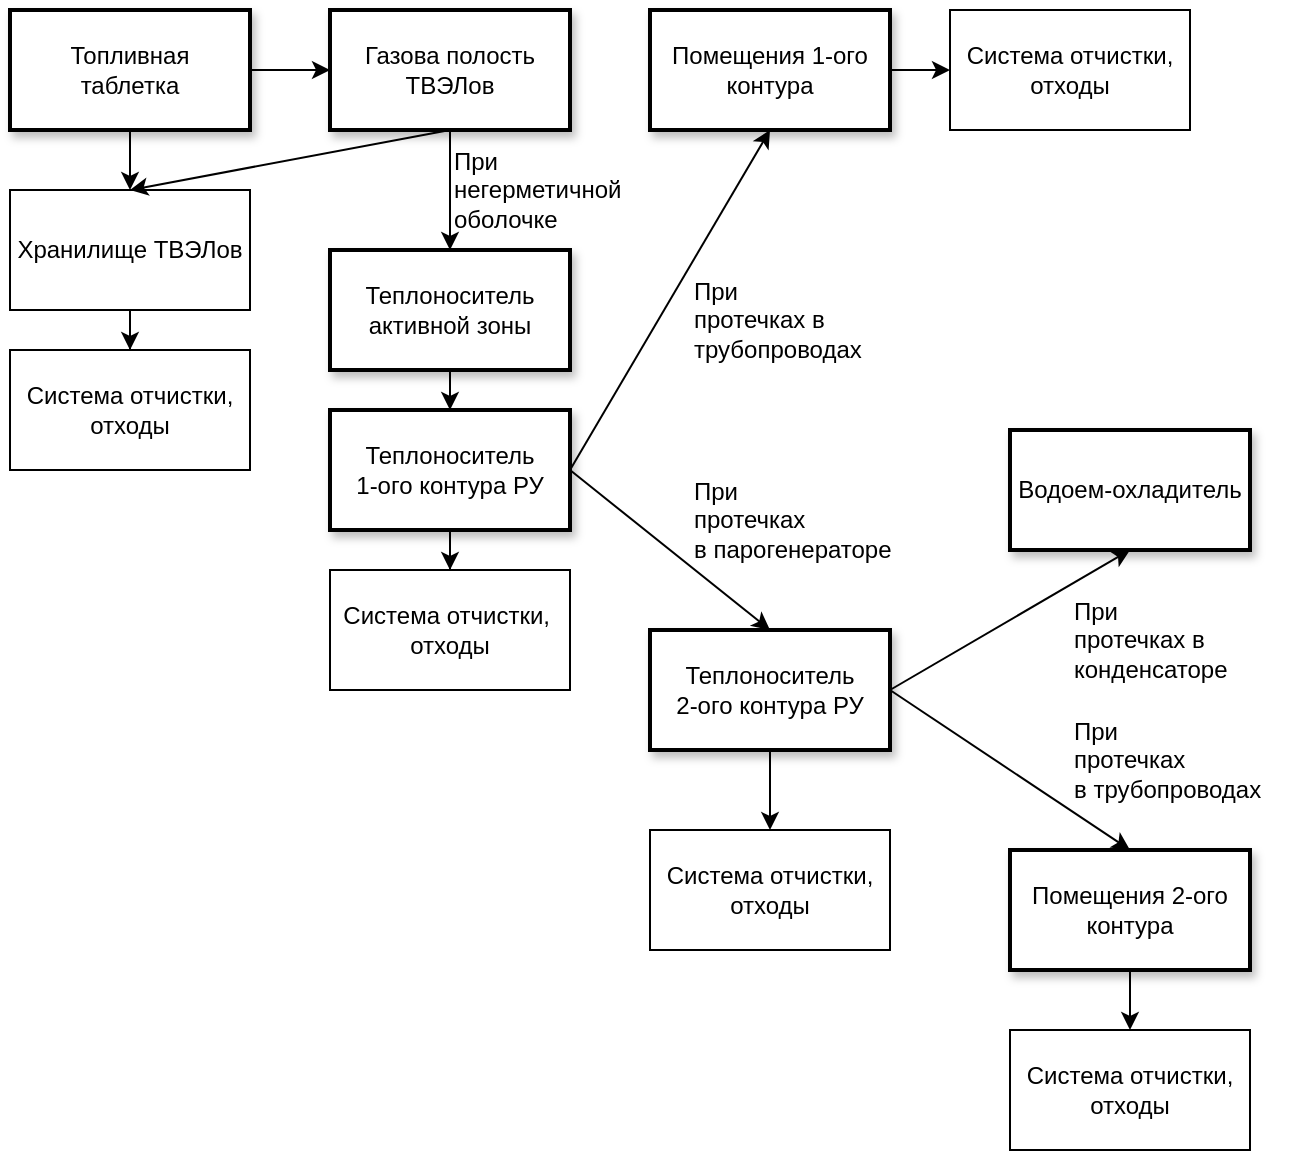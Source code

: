 <mxfile version="12.1.0" type="device" pages="1"><diagram id="dphPcDdeDGlnoH0JctVU" name="Page-1"><mxGraphModel dx="1092" dy="745" grid="1" gridSize="10" guides="1" tooltips="1" connect="1" arrows="1" fold="1" page="1" pageScale="1" pageWidth="827" pageHeight="1169" math="0" shadow="0"><root><mxCell id="0"/><mxCell id="1" parent="0"/><mxCell id="lMNTCsxSI8oTjgR_3kQ4-2" value="" style="edgeStyle=orthogonalEdgeStyle;rounded=0;orthogonalLoop=1;jettySize=auto;html=1;" parent="1" source="Ruhdn-J0lngnXzC8ofze-1" target="lMNTCsxSI8oTjgR_3kQ4-1" edge="1"><mxGeometry relative="1" as="geometry"/></mxCell><mxCell id="lMNTCsxSI8oTjgR_3kQ4-8" value="" style="edgeStyle=orthogonalEdgeStyle;rounded=0;orthogonalLoop=1;jettySize=auto;html=1;" parent="1" source="Ruhdn-J0lngnXzC8ofze-1" target="lMNTCsxSI8oTjgR_3kQ4-7" edge="1"><mxGeometry relative="1" as="geometry"/></mxCell><mxCell id="Ruhdn-J0lngnXzC8ofze-1" value="Топливная &lt;br&gt;таблетка" style="rounded=0;whiteSpace=wrap;html=1;glass=0;strokeWidth=2;shadow=1;" parent="1" vertex="1"><mxGeometry x="100" y="40" width="120" height="60" as="geometry"/></mxCell><mxCell id="lMNTCsxSI8oTjgR_3kQ4-11" value="" style="edgeStyle=orthogonalEdgeStyle;rounded=0;orthogonalLoop=1;jettySize=auto;html=1;" parent="1" source="lMNTCsxSI8oTjgR_3kQ4-7" target="lMNTCsxSI8oTjgR_3kQ4-10" edge="1"><mxGeometry relative="1" as="geometry"/></mxCell><mxCell id="lMNTCsxSI8oTjgR_3kQ4-7" value="Газова полость&lt;br&gt;ТВЭЛов" style="rounded=0;whiteSpace=wrap;html=1;strokeWidth=2;shadow=1;" parent="1" vertex="1"><mxGeometry x="260" y="40" width="120" height="60" as="geometry"/></mxCell><mxCell id="lMNTCsxSI8oTjgR_3kQ4-15" value="" style="edgeStyle=orthogonalEdgeStyle;rounded=0;orthogonalLoop=1;jettySize=auto;html=1;" parent="1" source="lMNTCsxSI8oTjgR_3kQ4-10" target="lMNTCsxSI8oTjgR_3kQ4-14" edge="1"><mxGeometry relative="1" as="geometry"/></mxCell><mxCell id="lMNTCsxSI8oTjgR_3kQ4-10" value="Теплоноситель активной зоны" style="rounded=0;whiteSpace=wrap;html=1;strokeWidth=2;shadow=1;" parent="1" vertex="1"><mxGeometry x="260" y="160" width="120" height="60" as="geometry"/></mxCell><mxCell id="lMNTCsxSI8oTjgR_3kQ4-18" value="" style="edgeStyle=orthogonalEdgeStyle;rounded=0;orthogonalLoop=1;jettySize=auto;html=1;" parent="1" source="lMNTCsxSI8oTjgR_3kQ4-14" target="lMNTCsxSI8oTjgR_3kQ4-17" edge="1"><mxGeometry relative="1" as="geometry"/></mxCell><mxCell id="lMNTCsxSI8oTjgR_3kQ4-14" value="Теплоноситель &lt;br&gt;1-ого контура РУ" style="rounded=0;whiteSpace=wrap;html=1;strokeWidth=2;shadow=1;" parent="1" vertex="1"><mxGeometry x="260" y="240" width="120" height="60" as="geometry"/></mxCell><mxCell id="lMNTCsxSI8oTjgR_3kQ4-17" value="Система отчистки,&amp;nbsp;&lt;br&gt;отходы" style="rounded=0;whiteSpace=wrap;html=1;" parent="1" vertex="1"><mxGeometry x="260" y="320" width="120" height="60" as="geometry"/></mxCell><mxCell id="lMNTCsxSI8oTjgR_3kQ4-4" value="" style="edgeStyle=orthogonalEdgeStyle;rounded=0;orthogonalLoop=1;jettySize=auto;html=1;" parent="1" source="lMNTCsxSI8oTjgR_3kQ4-1" target="lMNTCsxSI8oTjgR_3kQ4-3" edge="1"><mxGeometry relative="1" as="geometry"/></mxCell><mxCell id="lMNTCsxSI8oTjgR_3kQ4-1" value="Хранилище ТВЭЛов" style="rounded=0;whiteSpace=wrap;html=1;" parent="1" vertex="1"><mxGeometry x="100" y="130" width="120" height="60" as="geometry"/></mxCell><mxCell id="lMNTCsxSI8oTjgR_3kQ4-3" value="Система отчистки, отходы" style="rounded=0;whiteSpace=wrap;html=1;" parent="1" vertex="1"><mxGeometry x="100" y="210" width="120" height="60" as="geometry"/></mxCell><mxCell id="lMNTCsxSI8oTjgR_3kQ4-9" value="" style="endArrow=classic;html=1;entryX=0.5;entryY=0;entryDx=0;entryDy=0;exitX=0.5;exitY=1;exitDx=0;exitDy=0;" parent="1" source="lMNTCsxSI8oTjgR_3kQ4-7" target="lMNTCsxSI8oTjgR_3kQ4-1" edge="1"><mxGeometry width="50" height="50" relative="1" as="geometry"><mxPoint x="100" y="420" as="sourcePoint"/><mxPoint x="150" y="370" as="targetPoint"/></mxGeometry></mxCell><mxCell id="lMNTCsxSI8oTjgR_3kQ4-16" value="При &lt;br&gt;негерметичной &lt;br&gt;оболочке" style="text;html=1;resizable=0;autosize=1;align=left;verticalAlign=middle;points=[];fillColor=none;strokeColor=none;rounded=0;" parent="1" vertex="1"><mxGeometry x="320" y="105" width="100" height="50" as="geometry"/></mxCell><mxCell id="lMNTCsxSI8oTjgR_3kQ4-28" value="" style="edgeStyle=orthogonalEdgeStyle;rounded=0;orthogonalLoop=1;jettySize=auto;html=1;" parent="1" source="lMNTCsxSI8oTjgR_3kQ4-19" target="lMNTCsxSI8oTjgR_3kQ4-27" edge="1"><mxGeometry relative="1" as="geometry"/></mxCell><mxCell id="lMNTCsxSI8oTjgR_3kQ4-19" value="Помещения 1-ого контура" style="rounded=0;whiteSpace=wrap;html=1;strokeWidth=2;shadow=1;" parent="1" vertex="1"><mxGeometry x="420" y="40" width="120" height="60" as="geometry"/></mxCell><mxCell id="lMNTCsxSI8oTjgR_3kQ4-27" value="Система отчистки,&lt;br&gt;отходы" style="rounded=0;whiteSpace=wrap;html=1;" parent="1" vertex="1"><mxGeometry x="570" y="40" width="120" height="60" as="geometry"/></mxCell><mxCell id="lMNTCsxSI8oTjgR_3kQ4-20" value="" style="endArrow=classic;html=1;entryX=0.5;entryY=1;entryDx=0;entryDy=0;" parent="1" target="lMNTCsxSI8oTjgR_3kQ4-19" edge="1"><mxGeometry width="50" height="50" relative="1" as="geometry"><mxPoint x="380" y="270" as="sourcePoint"/><mxPoint x="430" y="220" as="targetPoint"/></mxGeometry></mxCell><mxCell id="lMNTCsxSI8oTjgR_3kQ4-21" value="При &lt;br&gt;протечках в &lt;br&gt;трубопроводах" style="text;html=1;resizable=0;autosize=1;align=left;verticalAlign=middle;points=[];fillColor=none;strokeColor=none;rounded=0;" parent="1" vertex="1"><mxGeometry x="440" y="170" width="100" height="50" as="geometry"/></mxCell><mxCell id="lMNTCsxSI8oTjgR_3kQ4-23" value="" style="endArrow=classic;html=1;entryX=0.5;entryY=0;entryDx=0;entryDy=0;exitX=1;exitY=0.5;exitDx=0;exitDy=0;" parent="1" source="lMNTCsxSI8oTjgR_3kQ4-14" target="lMNTCsxSI8oTjgR_3kQ4-25" edge="1"><mxGeometry width="50" height="50" relative="1" as="geometry"><mxPoint x="390" y="280" as="sourcePoint"/><mxPoint x="490" y="110" as="targetPoint"/></mxGeometry></mxCell><mxCell id="lMNTCsxSI8oTjgR_3kQ4-30" value="" style="edgeStyle=orthogonalEdgeStyle;rounded=0;orthogonalLoop=1;jettySize=auto;html=1;" parent="1" source="lMNTCsxSI8oTjgR_3kQ4-25" target="lMNTCsxSI8oTjgR_3kQ4-29" edge="1"><mxGeometry relative="1" as="geometry"/></mxCell><mxCell id="lMNTCsxSI8oTjgR_3kQ4-25" value="Теплоноситель&lt;br&gt;2-ого контура РУ" style="rounded=0;whiteSpace=wrap;html=1;strokeWidth=2;shadow=1;" parent="1" vertex="1"><mxGeometry x="420" y="350" width="120" height="60" as="geometry"/></mxCell><mxCell id="lMNTCsxSI8oTjgR_3kQ4-29" value="Система отчистки,&lt;br&gt;отходы" style="rounded=0;whiteSpace=wrap;html=1;" parent="1" vertex="1"><mxGeometry x="420" y="450" width="120" height="60" as="geometry"/></mxCell><mxCell id="lMNTCsxSI8oTjgR_3kQ4-26" value="При&lt;br&gt;протечках&lt;br&gt;в парогенераторе" style="text;html=1;resizable=0;autosize=1;align=left;verticalAlign=middle;points=[];fillColor=none;strokeColor=none;rounded=0;" parent="1" vertex="1"><mxGeometry x="440" y="270" width="120" height="50" as="geometry"/></mxCell><mxCell id="lMNTCsxSI8oTjgR_3kQ4-31" value="Водоем-охладитель" style="rounded=0;whiteSpace=wrap;html=1;strokeWidth=2;shadow=1;" parent="1" vertex="1"><mxGeometry x="600" y="250" width="120" height="60" as="geometry"/></mxCell><mxCell id="lMNTCsxSI8oTjgR_3kQ4-32" value="" style="endArrow=classic;html=1;exitX=1;exitY=0.5;exitDx=0;exitDy=0;entryX=0.5;entryY=1;entryDx=0;entryDy=0;" parent="1" source="lMNTCsxSI8oTjgR_3kQ4-25" target="lMNTCsxSI8oTjgR_3kQ4-31" edge="1"><mxGeometry width="50" height="50" relative="1" as="geometry"><mxPoint x="100" y="580" as="sourcePoint"/><mxPoint x="150" y="530" as="targetPoint"/></mxGeometry></mxCell><mxCell id="lMNTCsxSI8oTjgR_3kQ4-33" value="При &lt;br&gt;протечках в &lt;br&gt;конденсаторе" style="text;html=1;resizable=0;autosize=1;align=left;verticalAlign=middle;points=[];fillColor=none;strokeColor=none;rounded=0;" parent="1" vertex="1"><mxGeometry x="630" y="330" width="90" height="50" as="geometry"/></mxCell><mxCell id="lMNTCsxSI8oTjgR_3kQ4-42" value="" style="edgeStyle=orthogonalEdgeStyle;rounded=0;orthogonalLoop=1;jettySize=auto;html=1;" parent="1" source="lMNTCsxSI8oTjgR_3kQ4-36" target="lMNTCsxSI8oTjgR_3kQ4-41" edge="1"><mxGeometry relative="1" as="geometry"/></mxCell><mxCell id="lMNTCsxSI8oTjgR_3kQ4-36" value="Помещения 2-ого контура" style="rounded=0;whiteSpace=wrap;html=1;strokeWidth=2;shadow=1;" parent="1" vertex="1"><mxGeometry x="600" y="460" width="120" height="60" as="geometry"/></mxCell><mxCell id="lMNTCsxSI8oTjgR_3kQ4-39" value="" style="endArrow=classic;html=1;entryX=0.5;entryY=0;entryDx=0;entryDy=0;" parent="1" target="lMNTCsxSI8oTjgR_3kQ4-36" edge="1"><mxGeometry width="50" height="50" relative="1" as="geometry"><mxPoint x="540" y="380" as="sourcePoint"/><mxPoint x="670" y="320" as="targetPoint"/></mxGeometry></mxCell><mxCell id="lMNTCsxSI8oTjgR_3kQ4-40" value="При&lt;br&gt;протечках&lt;br&gt;в трубопроводах" style="text;html=1;resizable=0;autosize=1;align=left;verticalAlign=middle;points=[];fillColor=none;strokeColor=none;rounded=0;" parent="1" vertex="1"><mxGeometry x="630" y="390" width="110" height="50" as="geometry"/></mxCell><mxCell id="lMNTCsxSI8oTjgR_3kQ4-41" value="Система отчистки,&lt;br&gt;отходы" style="rounded=0;whiteSpace=wrap;html=1;" parent="1" vertex="1"><mxGeometry x="600" y="550" width="120" height="60" as="geometry"/></mxCell></root></mxGraphModel></diagram></mxfile>